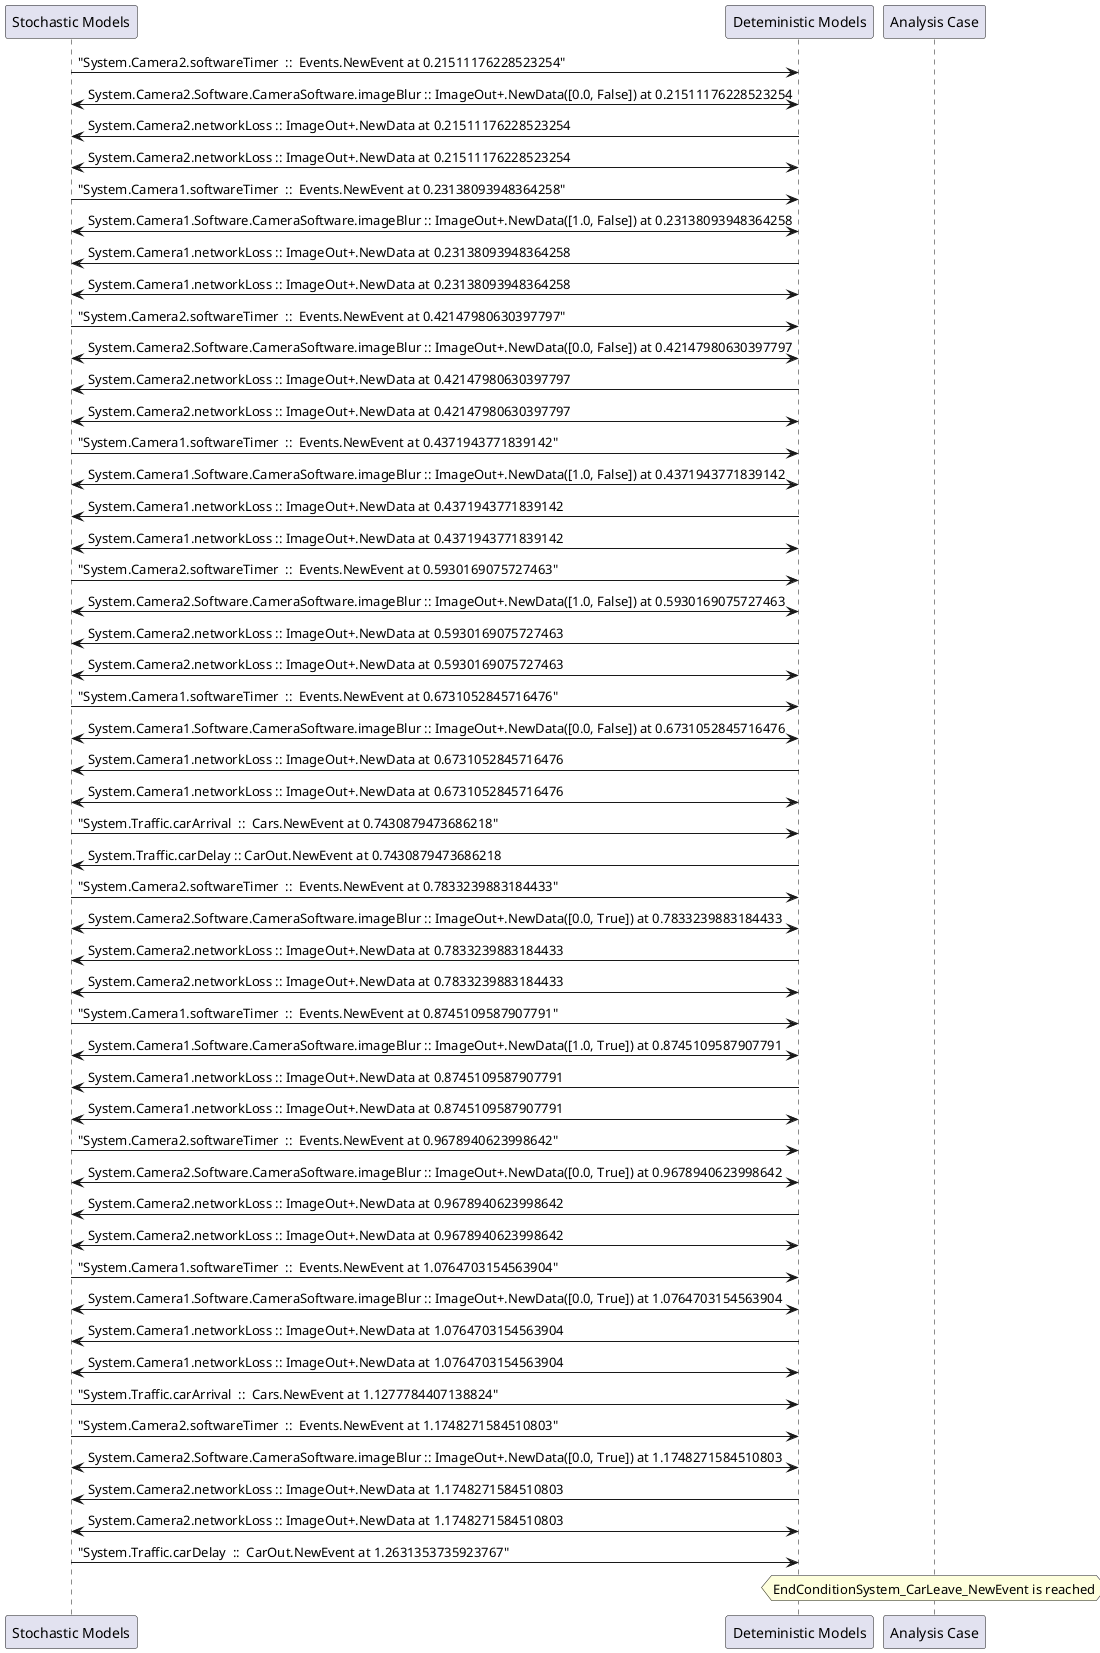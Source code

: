 
	@startuml
	participant "Stochastic Models" as stochmodel
	participant "Deteministic Models" as detmodel
	participant "Analysis Case" as analysis
	{4194_stop} stochmodel -> detmodel : "System.Camera2.softwareTimer  ::  Events.NewEvent at 0.21511176228523254"
detmodel <-> stochmodel : System.Camera2.Software.CameraSoftware.imageBlur :: ImageOut+.NewData([0.0, False]) at 0.21511176228523254
detmodel -> stochmodel : System.Camera2.networkLoss :: ImageOut+.NewData at 0.21511176228523254
detmodel <-> stochmodel : System.Camera2.networkLoss :: ImageOut+.NewData at 0.21511176228523254
{4179_stop} stochmodel -> detmodel : "System.Camera1.softwareTimer  ::  Events.NewEvent at 0.23138093948364258"
detmodel <-> stochmodel : System.Camera1.Software.CameraSoftware.imageBlur :: ImageOut+.NewData([1.0, False]) at 0.23138093948364258
detmodel -> stochmodel : System.Camera1.networkLoss :: ImageOut+.NewData at 0.23138093948364258
detmodel <-> stochmodel : System.Camera1.networkLoss :: ImageOut+.NewData at 0.23138093948364258
{4195_stop} stochmodel -> detmodel : "System.Camera2.softwareTimer  ::  Events.NewEvent at 0.42147980630397797"
detmodel <-> stochmodel : System.Camera2.Software.CameraSoftware.imageBlur :: ImageOut+.NewData([0.0, False]) at 0.42147980630397797
detmodel -> stochmodel : System.Camera2.networkLoss :: ImageOut+.NewData at 0.42147980630397797
detmodel <-> stochmodel : System.Camera2.networkLoss :: ImageOut+.NewData at 0.42147980630397797
{4180_stop} stochmodel -> detmodel : "System.Camera1.softwareTimer  ::  Events.NewEvent at 0.4371943771839142"
detmodel <-> stochmodel : System.Camera1.Software.CameraSoftware.imageBlur :: ImageOut+.NewData([1.0, False]) at 0.4371943771839142
detmodel -> stochmodel : System.Camera1.networkLoss :: ImageOut+.NewData at 0.4371943771839142
detmodel <-> stochmodel : System.Camera1.networkLoss :: ImageOut+.NewData at 0.4371943771839142
{4196_stop} stochmodel -> detmodel : "System.Camera2.softwareTimer  ::  Events.NewEvent at 0.5930169075727463"
detmodel <-> stochmodel : System.Camera2.Software.CameraSoftware.imageBlur :: ImageOut+.NewData([1.0, False]) at 0.5930169075727463
detmodel -> stochmodel : System.Camera2.networkLoss :: ImageOut+.NewData at 0.5930169075727463
detmodel <-> stochmodel : System.Camera2.networkLoss :: ImageOut+.NewData at 0.5930169075727463
{4181_stop} stochmodel -> detmodel : "System.Camera1.softwareTimer  ::  Events.NewEvent at 0.6731052845716476"
detmodel <-> stochmodel : System.Camera1.Software.CameraSoftware.imageBlur :: ImageOut+.NewData([0.0, False]) at 0.6731052845716476
detmodel -> stochmodel : System.Camera1.networkLoss :: ImageOut+.NewData at 0.6731052845716476
detmodel <-> stochmodel : System.Camera1.networkLoss :: ImageOut+.NewData at 0.6731052845716476
{4210_stop} stochmodel -> detmodel : "System.Traffic.carArrival  ::  Cars.NewEvent at 0.7430879473686218"
{4219_start} detmodel -> stochmodel : System.Traffic.carDelay :: CarOut.NewEvent at 0.7430879473686218
{4197_stop} stochmodel -> detmodel : "System.Camera2.softwareTimer  ::  Events.NewEvent at 0.7833239883184433"
detmodel <-> stochmodel : System.Camera2.Software.CameraSoftware.imageBlur :: ImageOut+.NewData([0.0, True]) at 0.7833239883184433
detmodel -> stochmodel : System.Camera2.networkLoss :: ImageOut+.NewData at 0.7833239883184433
detmodel <-> stochmodel : System.Camera2.networkLoss :: ImageOut+.NewData at 0.7833239883184433
{4182_stop} stochmodel -> detmodel : "System.Camera1.softwareTimer  ::  Events.NewEvent at 0.8745109587907791"
detmodel <-> stochmodel : System.Camera1.Software.CameraSoftware.imageBlur :: ImageOut+.NewData([1.0, True]) at 0.8745109587907791
detmodel -> stochmodel : System.Camera1.networkLoss :: ImageOut+.NewData at 0.8745109587907791
detmodel <-> stochmodel : System.Camera1.networkLoss :: ImageOut+.NewData at 0.8745109587907791
{4198_stop} stochmodel -> detmodel : "System.Camera2.softwareTimer  ::  Events.NewEvent at 0.9678940623998642"
detmodel <-> stochmodel : System.Camera2.Software.CameraSoftware.imageBlur :: ImageOut+.NewData([0.0, True]) at 0.9678940623998642
detmodel -> stochmodel : System.Camera2.networkLoss :: ImageOut+.NewData at 0.9678940623998642
detmodel <-> stochmodel : System.Camera2.networkLoss :: ImageOut+.NewData at 0.9678940623998642
{4183_stop} stochmodel -> detmodel : "System.Camera1.softwareTimer  ::  Events.NewEvent at 1.0764703154563904"
detmodel <-> stochmodel : System.Camera1.Software.CameraSoftware.imageBlur :: ImageOut+.NewData([0.0, True]) at 1.0764703154563904
detmodel -> stochmodel : System.Camera1.networkLoss :: ImageOut+.NewData at 1.0764703154563904
detmodel <-> stochmodel : System.Camera1.networkLoss :: ImageOut+.NewData at 1.0764703154563904
{4211_stop} stochmodel -> detmodel : "System.Traffic.carArrival  ::  Cars.NewEvent at 1.1277784407138824"
{4199_stop} stochmodel -> detmodel : "System.Camera2.softwareTimer  ::  Events.NewEvent at 1.1748271584510803"
detmodel <-> stochmodel : System.Camera2.Software.CameraSoftware.imageBlur :: ImageOut+.NewData([0.0, True]) at 1.1748271584510803
detmodel -> stochmodel : System.Camera2.networkLoss :: ImageOut+.NewData at 1.1748271584510803
detmodel <-> stochmodel : System.Camera2.networkLoss :: ImageOut+.NewData at 1.1748271584510803
{4219_stop} stochmodel -> detmodel : "System.Traffic.carDelay  ::  CarOut.NewEvent at 1.2631353735923767"
{4219_start} <-> {4219_stop} : delay
hnote over analysis 
EndConditionSystem_CarLeave_NewEvent is reached
endnote
@enduml